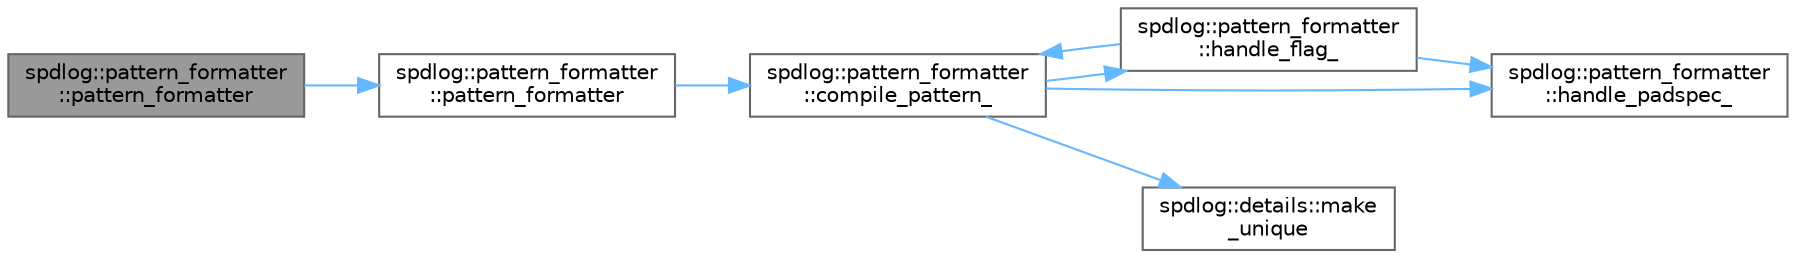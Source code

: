 digraph "spdlog::pattern_formatter::pattern_formatter"
{
 // LATEX_PDF_SIZE
  bgcolor="transparent";
  edge [fontname=Helvetica,fontsize=10,labelfontname=Helvetica,labelfontsize=10];
  node [fontname=Helvetica,fontsize=10,shape=box,height=0.2,width=0.4];
  rankdir="LR";
  Node1 [id="Node000001",label="spdlog::pattern_formatter\l::pattern_formatter",height=0.2,width=0.4,color="gray40", fillcolor="grey60", style="filled", fontcolor="black",tooltip=" "];
  Node1 -> Node2 [id="edge1_Node000001_Node000002",color="steelblue1",style="solid",tooltip=" "];
  Node2 [id="Node000002",label="spdlog::pattern_formatter\l::pattern_formatter",height=0.2,width=0.4,color="grey40", fillcolor="white", style="filled",URL="$classspdlog_1_1pattern__formatter.html#a6b771ba51328cb9cd4b766dae4f1aa61",tooltip=" "];
  Node2 -> Node3 [id="edge2_Node000002_Node000003",color="steelblue1",style="solid",tooltip=" "];
  Node3 [id="Node000003",label="spdlog::pattern_formatter\l::compile_pattern_",height=0.2,width=0.4,color="grey40", fillcolor="white", style="filled",URL="$classspdlog_1_1pattern__formatter.html#a0257457e6911e65395b646766e878240",tooltip=" "];
  Node3 -> Node4 [id="edge3_Node000003_Node000004",color="steelblue1",style="solid",tooltip=" "];
  Node4 [id="Node000004",label="spdlog::pattern_formatter\l::handle_flag_",height=0.2,width=0.4,color="grey40", fillcolor="white", style="filled",URL="$classspdlog_1_1pattern__formatter.html#af239322e0fcf90794ecd4a024b308ad2",tooltip=" "];
  Node4 -> Node3 [id="edge4_Node000004_Node000003",color="steelblue1",style="solid",tooltip=" "];
  Node4 -> Node5 [id="edge5_Node000004_Node000005",color="steelblue1",style="solid",tooltip=" "];
  Node5 [id="Node000005",label="spdlog::pattern_formatter\l::handle_padspec_",height=0.2,width=0.4,color="grey40", fillcolor="white", style="filled",URL="$classspdlog_1_1pattern__formatter.html#a2f6b97b4963bb8cc844106a58f0a94dd",tooltip=" "];
  Node3 -> Node5 [id="edge6_Node000003_Node000005",color="steelblue1",style="solid",tooltip=" "];
  Node3 -> Node6 [id="edge7_Node000003_Node000006",color="steelblue1",style="solid",tooltip=" "];
  Node6 [id="Node000006",label="spdlog::details::make\l_unique",height=0.2,width=0.4,color="grey40", fillcolor="white", style="filled",URL="$namespacespdlog_1_1details.html#ac80ca96e75367f1d2de72eea3cb48fe7",tooltip=" "];
}
